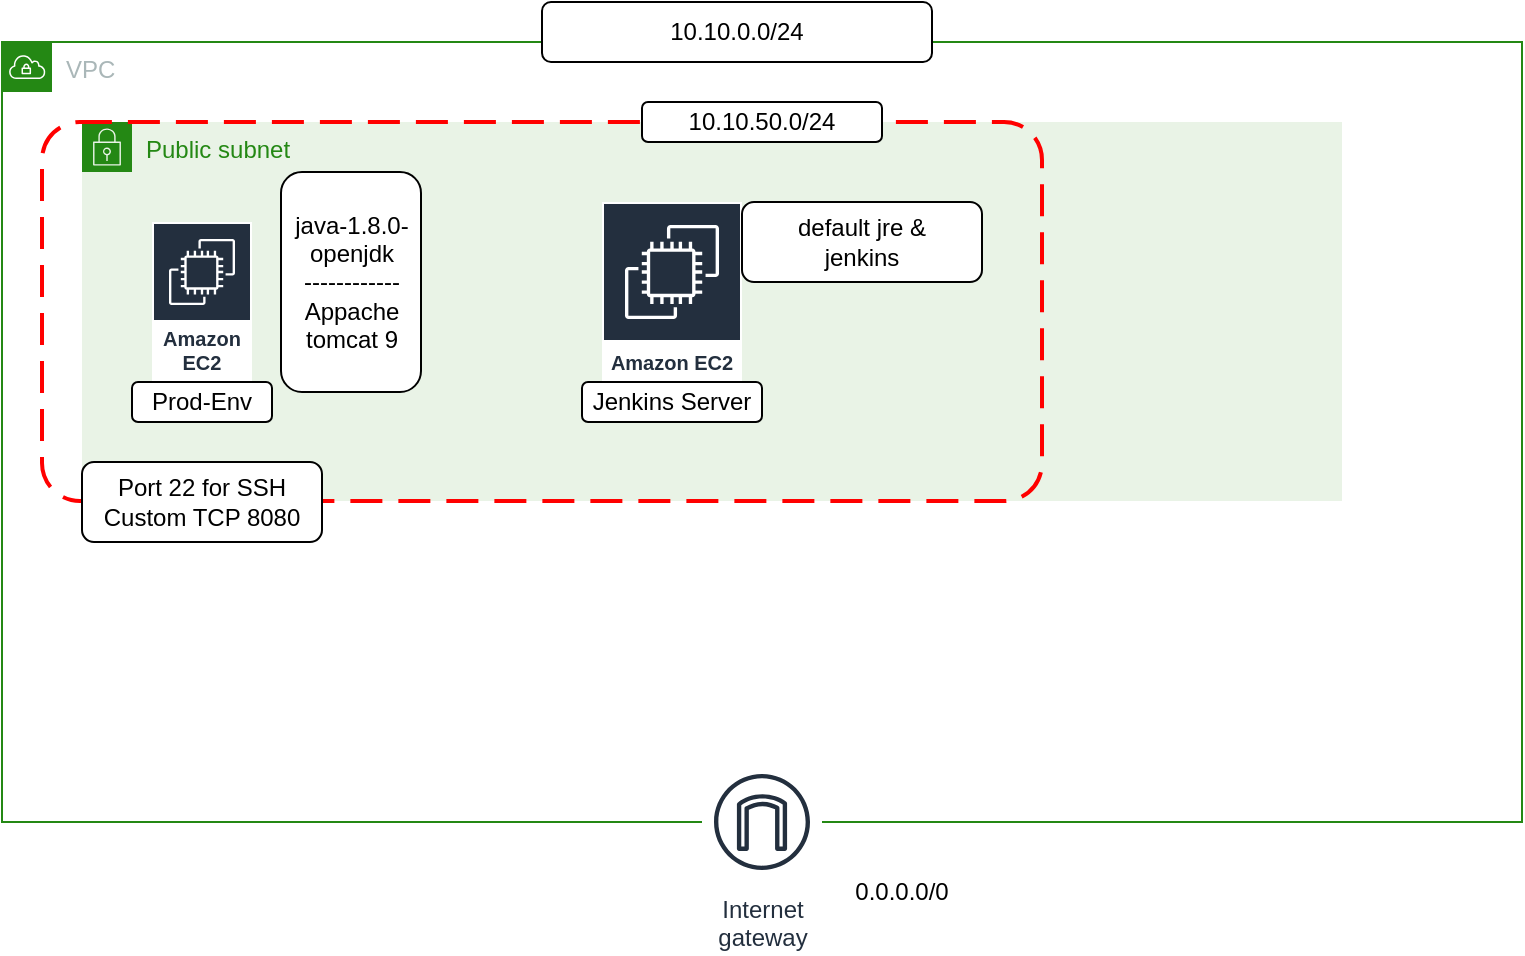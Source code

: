 <mxfile version="20.7.4" type="github">
  <diagram id="tG8iGMxadO1Et6cglrim" name="Page-1">
    <mxGraphModel dx="880" dy="395" grid="1" gridSize="10" guides="1" tooltips="1" connect="1" arrows="1" fold="1" page="1" pageScale="1" pageWidth="850" pageHeight="1100" math="0" shadow="0">
      <root>
        <mxCell id="0" />
        <mxCell id="1" parent="0" />
        <mxCell id="zTSLAmRdlTajMLCa33K6-1" value="VPC" style="points=[[0,0],[0.25,0],[0.5,0],[0.75,0],[1,0],[1,0.25],[1,0.5],[1,0.75],[1,1],[0.75,1],[0.5,1],[0.25,1],[0,1],[0,0.75],[0,0.5],[0,0.25]];outlineConnect=0;gradientColor=none;html=1;whiteSpace=wrap;fontSize=12;fontStyle=0;container=1;pointerEvents=0;collapsible=0;recursiveResize=0;shape=mxgraph.aws4.group;grIcon=mxgraph.aws4.group_vpc;strokeColor=#248814;fillColor=none;verticalAlign=top;align=left;spacingLeft=30;fontColor=#AAB7B8;dashed=0;" vertex="1" parent="1">
          <mxGeometry x="40" y="40" width="760" height="390" as="geometry" />
        </mxCell>
        <mxCell id="zTSLAmRdlTajMLCa33K6-2" value="Public subnet" style="points=[[0,0],[0.25,0],[0.5,0],[0.75,0],[1,0],[1,0.25],[1,0.5],[1,0.75],[1,1],[0.75,1],[0.5,1],[0.25,1],[0,1],[0,0.75],[0,0.5],[0,0.25]];outlineConnect=0;gradientColor=none;html=1;whiteSpace=wrap;fontSize=12;fontStyle=0;container=1;pointerEvents=0;collapsible=0;recursiveResize=0;shape=mxgraph.aws4.group;grIcon=mxgraph.aws4.group_security_group;grStroke=0;strokeColor=#248814;fillColor=#E9F3E6;verticalAlign=top;align=left;spacingLeft=30;fontColor=#248814;dashed=0;" vertex="1" parent="zTSLAmRdlTajMLCa33K6-1">
          <mxGeometry x="40" y="40" width="630" height="189.5" as="geometry" />
        </mxCell>
        <mxCell id="zTSLAmRdlTajMLCa33K6-3" value="Amazon EC2" style="sketch=0;outlineConnect=0;fontColor=#232F3E;gradientColor=none;strokeColor=#ffffff;fillColor=#232F3E;dashed=0;verticalLabelPosition=middle;verticalAlign=bottom;align=center;html=1;whiteSpace=wrap;fontSize=10;fontStyle=1;spacing=3;shape=mxgraph.aws4.productIcon;prIcon=mxgraph.aws4.ec2;" vertex="1" parent="zTSLAmRdlTajMLCa33K6-2">
          <mxGeometry x="35" y="50" width="50" height="80" as="geometry" />
        </mxCell>
        <mxCell id="zTSLAmRdlTajMLCa33K6-7" value="Prod-Env" style="rounded=1;whiteSpace=wrap;html=1;" vertex="1" parent="zTSLAmRdlTajMLCa33K6-2">
          <mxGeometry x="25" y="130" width="70" height="20" as="geometry" />
        </mxCell>
        <mxCell id="zTSLAmRdlTajMLCa33K6-8" value="Amazon EC2" style="sketch=0;outlineConnect=0;fontColor=#232F3E;gradientColor=none;strokeColor=#ffffff;fillColor=#232F3E;dashed=0;verticalLabelPosition=middle;verticalAlign=bottom;align=center;html=1;whiteSpace=wrap;fontSize=10;fontStyle=1;spacing=3;shape=mxgraph.aws4.productIcon;prIcon=mxgraph.aws4.ec2;" vertex="1" parent="zTSLAmRdlTajMLCa33K6-2">
          <mxGeometry x="260" y="40" width="70" height="90" as="geometry" />
        </mxCell>
        <mxCell id="zTSLAmRdlTajMLCa33K6-9" value="Jenkins Server" style="rounded=1;whiteSpace=wrap;html=1;" vertex="1" parent="zTSLAmRdlTajMLCa33K6-2">
          <mxGeometry x="250" y="130" width="90" height="20" as="geometry" />
        </mxCell>
        <mxCell id="zTSLAmRdlTajMLCa33K6-15" value="default jre &amp;amp;&lt;br&gt;jenkins" style="rounded=1;whiteSpace=wrap;html=1;" vertex="1" parent="zTSLAmRdlTajMLCa33K6-2">
          <mxGeometry x="330" y="40" width="120" height="40" as="geometry" />
        </mxCell>
        <mxCell id="zTSLAmRdlTajMLCa33K6-10" value="" style="rounded=1;arcSize=10;dashed=1;strokeColor=#ff0000;fillColor=none;gradientColor=none;dashPattern=8 4;strokeWidth=2;" vertex="1" parent="zTSLAmRdlTajMLCa33K6-2">
          <mxGeometry x="-20" width="500" height="189.5" as="geometry" />
        </mxCell>
        <mxCell id="zTSLAmRdlTajMLCa33K6-6" value="10.10.50.0/24" style="rounded=1;whiteSpace=wrap;html=1;" vertex="1" parent="zTSLAmRdlTajMLCa33K6-1">
          <mxGeometry x="320" y="30" width="120" height="20" as="geometry" />
        </mxCell>
        <mxCell id="zTSLAmRdlTajMLCa33K6-11" value="Port 22 for SSH&lt;br&gt;Custom TCP 8080" style="rounded=1;whiteSpace=wrap;html=1;" vertex="1" parent="zTSLAmRdlTajMLCa33K6-1">
          <mxGeometry x="40" y="210" width="120" height="40" as="geometry" />
        </mxCell>
        <mxCell id="zTSLAmRdlTajMLCa33K6-12" value="Internet&#xa;gateway" style="sketch=0;outlineConnect=0;fontColor=#232F3E;gradientColor=none;strokeColor=#232F3E;fillColor=#ffffff;dashed=0;verticalLabelPosition=bottom;verticalAlign=top;align=center;html=1;fontSize=12;fontStyle=0;aspect=fixed;shape=mxgraph.aws4.resourceIcon;resIcon=mxgraph.aws4.internet_gateway;" vertex="1" parent="zTSLAmRdlTajMLCa33K6-1">
          <mxGeometry x="350" y="360" width="60" height="60" as="geometry" />
        </mxCell>
        <mxCell id="zTSLAmRdlTajMLCa33K6-14" value="java-1.8.0-openjdk&lt;br&gt;------------&lt;br&gt;Appache tomcat 9" style="rounded=1;whiteSpace=wrap;html=1;" vertex="1" parent="zTSLAmRdlTajMLCa33K6-1">
          <mxGeometry x="139.5" y="65" width="70" height="110" as="geometry" />
        </mxCell>
        <mxCell id="zTSLAmRdlTajMLCa33K6-5" value="10.10.0.0/24" style="rounded=1;whiteSpace=wrap;html=1;" vertex="1" parent="1">
          <mxGeometry x="310" y="20" width="195" height="30" as="geometry" />
        </mxCell>
        <mxCell id="zTSLAmRdlTajMLCa33K6-13" value="0.0.0.0/0" style="text;html=1;strokeColor=none;fillColor=none;align=center;verticalAlign=middle;whiteSpace=wrap;rounded=0;" vertex="1" parent="1">
          <mxGeometry x="460" y="450" width="60" height="30" as="geometry" />
        </mxCell>
      </root>
    </mxGraphModel>
  </diagram>
</mxfile>
